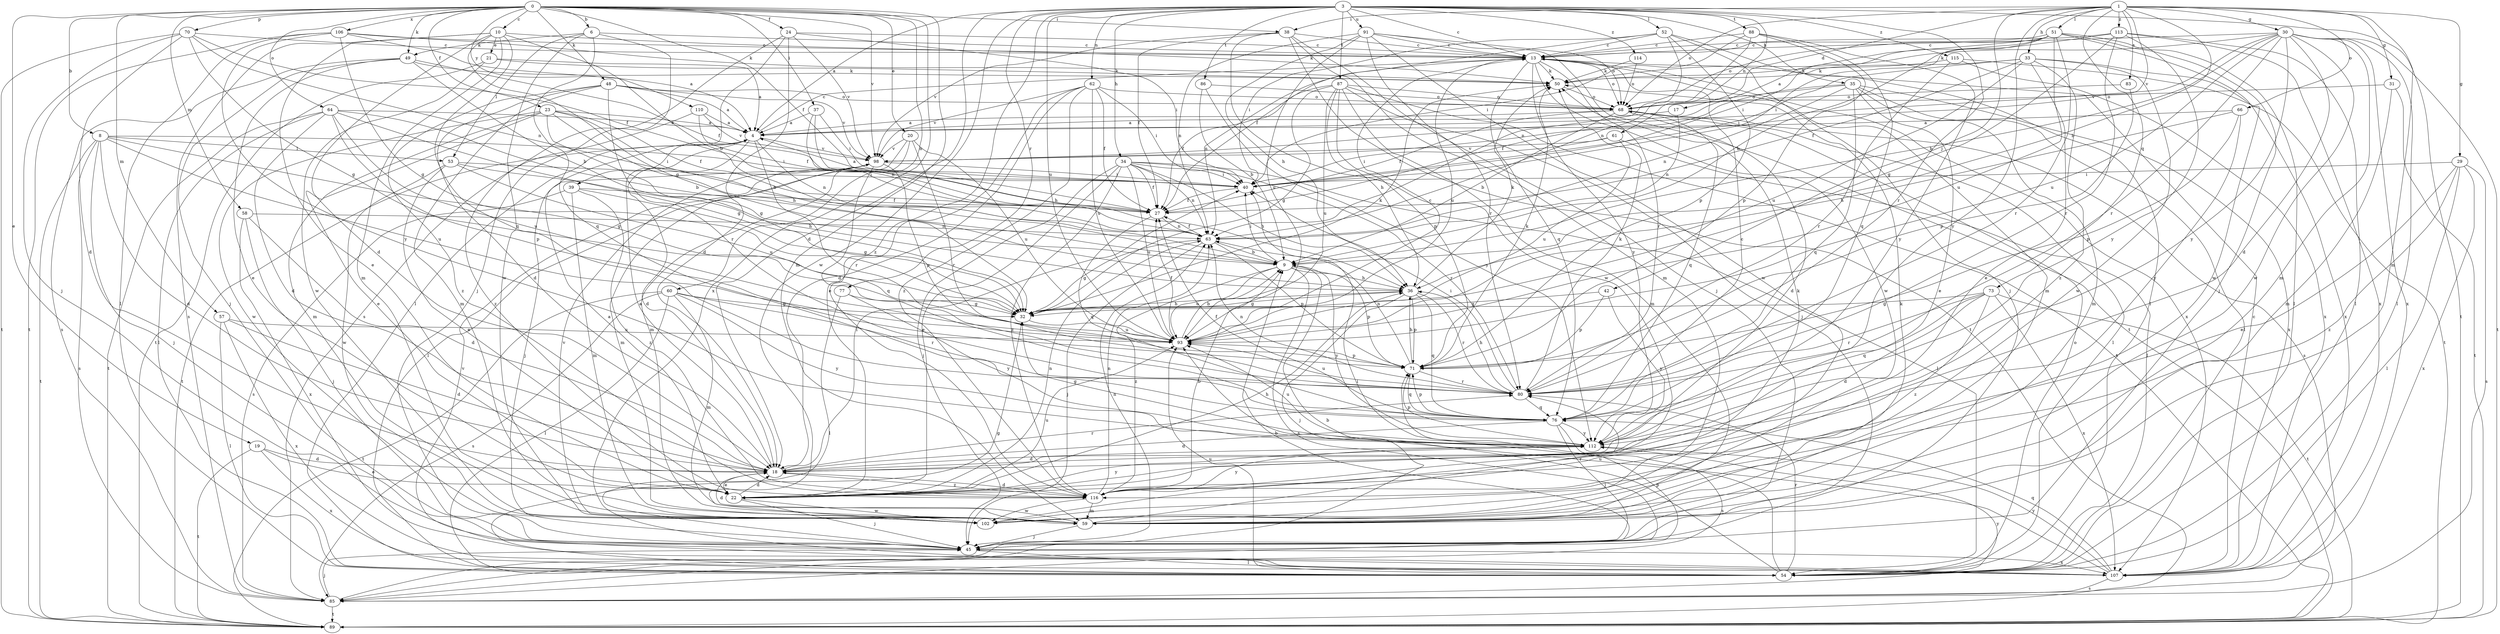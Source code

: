 strict digraph  {
0;
1;
3;
4;
6;
8;
9;
10;
13;
17;
18;
19;
20;
21;
22;
23;
24;
27;
29;
30;
31;
32;
33;
34;
35;
36;
37;
38;
39;
40;
42;
45;
48;
49;
50;
51;
52;
53;
54;
57;
58;
59;
60;
61;
62;
63;
64;
66;
68;
70;
71;
73;
76;
77;
80;
83;
85;
86;
87;
88;
89;
91;
93;
98;
102;
106;
107;
110;
112;
113;
114;
115;
116;
0 -> 6  [label=b];
0 -> 8  [label=b];
0 -> 10  [label=c];
0 -> 19  [label=e];
0 -> 20  [label=e];
0 -> 23  [label=f];
0 -> 24  [label=f];
0 -> 27  [label=f];
0 -> 37  [label=i];
0 -> 38  [label=i];
0 -> 48  [label=k];
0 -> 49  [label=k];
0 -> 57  [label=m];
0 -> 58  [label=m];
0 -> 59  [label=m];
0 -> 60  [label=n];
0 -> 64  [label=o];
0 -> 70  [label=p];
0 -> 98  [label=v];
0 -> 106  [label=x];
0 -> 107  [label=x];
0 -> 110  [label=y];
1 -> 9  [label=b];
1 -> 17  [label=d];
1 -> 29  [label=g];
1 -> 30  [label=g];
1 -> 31  [label=g];
1 -> 33  [label=h];
1 -> 38  [label=i];
1 -> 42  [label=j];
1 -> 51  [label=l];
1 -> 59  [label=m];
1 -> 66  [label=o];
1 -> 68  [label=o];
1 -> 73  [label=q];
1 -> 83  [label=s];
1 -> 98  [label=v];
1 -> 112  [label=y];
1 -> 113  [label=z];
3 -> 4  [label=a];
3 -> 13  [label=c];
3 -> 18  [label=d];
3 -> 34  [label=h];
3 -> 35  [label=h];
3 -> 52  [label=l];
3 -> 61  [label=n];
3 -> 62  [label=n];
3 -> 77  [label=r];
3 -> 80  [label=r];
3 -> 86  [label=t];
3 -> 87  [label=t];
3 -> 88  [label=t];
3 -> 89  [label=t];
3 -> 91  [label=u];
3 -> 93  [label=u];
3 -> 102  [label=w];
3 -> 114  [label=z];
3 -> 115  [label=z];
3 -> 116  [label=z];
4 -> 13  [label=c];
4 -> 18  [label=d];
4 -> 39  [label=i];
4 -> 63  [label=n];
4 -> 80  [label=r];
4 -> 89  [label=t];
4 -> 98  [label=v];
6 -> 13  [label=c];
6 -> 45  [label=j];
6 -> 49  [label=k];
6 -> 53  [label=l];
6 -> 76  [label=q];
6 -> 102  [label=w];
8 -> 18  [label=d];
8 -> 32  [label=g];
8 -> 40  [label=i];
8 -> 45  [label=j];
8 -> 53  [label=l];
8 -> 85  [label=s];
8 -> 89  [label=t];
8 -> 93  [label=u];
9 -> 36  [label=h];
9 -> 40  [label=i];
9 -> 71  [label=p];
9 -> 85  [label=s];
9 -> 93  [label=u];
9 -> 112  [label=y];
9 -> 116  [label=z];
10 -> 9  [label=b];
10 -> 18  [label=d];
10 -> 21  [label=e];
10 -> 22  [label=e];
10 -> 32  [label=g];
10 -> 50  [label=k];
10 -> 59  [label=m];
10 -> 76  [label=q];
10 -> 85  [label=s];
13 -> 50  [label=k];
13 -> 59  [label=m];
13 -> 63  [label=n];
13 -> 68  [label=o];
13 -> 76  [label=q];
13 -> 80  [label=r];
13 -> 93  [label=u];
13 -> 102  [label=w];
13 -> 107  [label=x];
13 -> 112  [label=y];
17 -> 4  [label=a];
17 -> 63  [label=n];
18 -> 4  [label=a];
18 -> 22  [label=e];
18 -> 40  [label=i];
18 -> 80  [label=r];
18 -> 116  [label=z];
19 -> 18  [label=d];
19 -> 22  [label=e];
19 -> 89  [label=t];
19 -> 107  [label=x];
20 -> 54  [label=l];
20 -> 59  [label=m];
20 -> 80  [label=r];
20 -> 93  [label=u];
20 -> 98  [label=v];
21 -> 4  [label=a];
21 -> 50  [label=k];
21 -> 89  [label=t];
21 -> 102  [label=w];
22 -> 4  [label=a];
22 -> 18  [label=d];
22 -> 36  [label=h];
22 -> 45  [label=j];
22 -> 63  [label=n];
22 -> 93  [label=u];
22 -> 102  [label=w];
22 -> 112  [label=y];
23 -> 4  [label=a];
23 -> 9  [label=b];
23 -> 22  [label=e];
23 -> 27  [label=f];
23 -> 32  [label=g];
23 -> 36  [label=h];
23 -> 59  [label=m];
23 -> 102  [label=w];
24 -> 13  [label=c];
24 -> 18  [label=d];
24 -> 40  [label=i];
24 -> 54  [label=l];
24 -> 85  [label=s];
24 -> 98  [label=v];
27 -> 63  [label=n];
27 -> 76  [label=q];
29 -> 22  [label=e];
29 -> 40  [label=i];
29 -> 54  [label=l];
29 -> 85  [label=s];
29 -> 107  [label=x];
29 -> 116  [label=z];
30 -> 9  [label=b];
30 -> 13  [label=c];
30 -> 18  [label=d];
30 -> 50  [label=k];
30 -> 54  [label=l];
30 -> 59  [label=m];
30 -> 80  [label=r];
30 -> 89  [label=t];
30 -> 93  [label=u];
30 -> 98  [label=v];
30 -> 102  [label=w];
30 -> 107  [label=x];
30 -> 112  [label=y];
31 -> 59  [label=m];
31 -> 68  [label=o];
31 -> 89  [label=t];
32 -> 36  [label=h];
32 -> 50  [label=k];
32 -> 93  [label=u];
33 -> 22  [label=e];
33 -> 27  [label=f];
33 -> 40  [label=i];
33 -> 50  [label=k];
33 -> 93  [label=u];
33 -> 102  [label=w];
33 -> 107  [label=x];
33 -> 116  [label=z];
34 -> 22  [label=e];
34 -> 27  [label=f];
34 -> 36  [label=h];
34 -> 40  [label=i];
34 -> 45  [label=j];
34 -> 54  [label=l];
34 -> 63  [label=n];
34 -> 80  [label=r];
34 -> 93  [label=u];
34 -> 116  [label=z];
35 -> 22  [label=e];
35 -> 27  [label=f];
35 -> 54  [label=l];
35 -> 59  [label=m];
35 -> 63  [label=n];
35 -> 68  [label=o];
35 -> 76  [label=q];
35 -> 107  [label=x];
36 -> 32  [label=g];
36 -> 45  [label=j];
36 -> 50  [label=k];
36 -> 71  [label=p];
36 -> 76  [label=q];
36 -> 80  [label=r];
37 -> 4  [label=a];
37 -> 36  [label=h];
37 -> 40  [label=i];
37 -> 63  [label=n];
38 -> 13  [label=c];
38 -> 27  [label=f];
38 -> 45  [label=j];
38 -> 59  [label=m];
38 -> 89  [label=t];
38 -> 98  [label=v];
38 -> 102  [label=w];
39 -> 27  [label=f];
39 -> 32  [label=g];
39 -> 59  [label=m];
39 -> 85  [label=s];
39 -> 116  [label=z];
40 -> 4  [label=a];
40 -> 27  [label=f];
42 -> 32  [label=g];
42 -> 71  [label=p];
42 -> 112  [label=y];
45 -> 32  [label=g];
45 -> 54  [label=l];
45 -> 63  [label=n];
45 -> 107  [label=x];
48 -> 4  [label=a];
48 -> 18  [label=d];
48 -> 59  [label=m];
48 -> 68  [label=o];
48 -> 80  [label=r];
48 -> 98  [label=v];
48 -> 116  [label=z];
49 -> 9  [label=b];
49 -> 22  [label=e];
49 -> 27  [label=f];
49 -> 45  [label=j];
49 -> 50  [label=k];
49 -> 85  [label=s];
50 -> 68  [label=o];
51 -> 4  [label=a];
51 -> 9  [label=b];
51 -> 13  [label=c];
51 -> 40  [label=i];
51 -> 45  [label=j];
51 -> 54  [label=l];
51 -> 68  [label=o];
51 -> 80  [label=r];
51 -> 93  [label=u];
51 -> 102  [label=w];
52 -> 13  [label=c];
52 -> 27  [label=f];
52 -> 40  [label=i];
52 -> 45  [label=j];
52 -> 54  [label=l];
52 -> 63  [label=n];
52 -> 71  [label=p];
53 -> 22  [label=e];
53 -> 36  [label=h];
53 -> 40  [label=i];
53 -> 93  [label=u];
53 -> 102  [label=w];
54 -> 9  [label=b];
54 -> 40  [label=i];
54 -> 68  [label=o];
54 -> 80  [label=r];
54 -> 93  [label=u];
57 -> 18  [label=d];
57 -> 54  [label=l];
57 -> 93  [label=u];
57 -> 107  [label=x];
58 -> 18  [label=d];
58 -> 45  [label=j];
58 -> 63  [label=n];
58 -> 107  [label=x];
59 -> 18  [label=d];
59 -> 45  [label=j];
59 -> 50  [label=k];
59 -> 80  [label=r];
60 -> 32  [label=g];
60 -> 54  [label=l];
60 -> 59  [label=m];
60 -> 80  [label=r];
60 -> 85  [label=s];
60 -> 89  [label=t];
60 -> 112  [label=y];
61 -> 40  [label=i];
61 -> 54  [label=l];
61 -> 93  [label=u];
61 -> 98  [label=v];
62 -> 18  [label=d];
62 -> 22  [label=e];
62 -> 27  [label=f];
62 -> 40  [label=i];
62 -> 68  [label=o];
62 -> 93  [label=u];
62 -> 98  [label=v];
62 -> 116  [label=z];
63 -> 9  [label=b];
63 -> 27  [label=f];
63 -> 32  [label=g];
63 -> 45  [label=j];
63 -> 71  [label=p];
64 -> 4  [label=a];
64 -> 9  [label=b];
64 -> 18  [label=d];
64 -> 32  [label=g];
64 -> 54  [label=l];
64 -> 71  [label=p];
64 -> 89  [label=t];
64 -> 93  [label=u];
66 -> 4  [label=a];
66 -> 36  [label=h];
66 -> 71  [label=p];
66 -> 112  [label=y];
68 -> 4  [label=a];
68 -> 9  [label=b];
68 -> 18  [label=d];
68 -> 27  [label=f];
68 -> 54  [label=l];
68 -> 76  [label=q];
68 -> 85  [label=s];
70 -> 13  [label=c];
70 -> 18  [label=d];
70 -> 27  [label=f];
70 -> 32  [label=g];
70 -> 45  [label=j];
70 -> 63  [label=n];
70 -> 89  [label=t];
71 -> 36  [label=h];
71 -> 50  [label=k];
71 -> 63  [label=n];
71 -> 76  [label=q];
71 -> 80  [label=r];
73 -> 18  [label=d];
73 -> 32  [label=g];
73 -> 76  [label=q];
73 -> 80  [label=r];
73 -> 89  [label=t];
73 -> 107  [label=x];
73 -> 116  [label=z];
76 -> 13  [label=c];
76 -> 18  [label=d];
76 -> 27  [label=f];
76 -> 45  [label=j];
76 -> 71  [label=p];
76 -> 85  [label=s];
76 -> 112  [label=y];
77 -> 32  [label=g];
77 -> 54  [label=l];
77 -> 112  [label=y];
80 -> 36  [label=h];
80 -> 40  [label=i];
80 -> 50  [label=k];
80 -> 63  [label=n];
80 -> 76  [label=q];
80 -> 93  [label=u];
83 -> 68  [label=o];
83 -> 71  [label=p];
85 -> 9  [label=b];
85 -> 45  [label=j];
85 -> 71  [label=p];
85 -> 89  [label=t];
85 -> 112  [label=y];
86 -> 9  [label=b];
86 -> 68  [label=o];
86 -> 112  [label=y];
87 -> 27  [label=f];
87 -> 32  [label=g];
87 -> 36  [label=h];
87 -> 45  [label=j];
87 -> 59  [label=m];
87 -> 68  [label=o];
87 -> 71  [label=p];
87 -> 89  [label=t];
87 -> 93  [label=u];
88 -> 13  [label=c];
88 -> 40  [label=i];
88 -> 63  [label=n];
88 -> 71  [label=p];
88 -> 76  [label=q];
88 -> 112  [label=y];
91 -> 13  [label=c];
91 -> 36  [label=h];
91 -> 63  [label=n];
91 -> 68  [label=o];
91 -> 80  [label=r];
91 -> 89  [label=t];
91 -> 93  [label=u];
91 -> 102  [label=w];
93 -> 9  [label=b];
93 -> 13  [label=c];
93 -> 27  [label=f];
93 -> 71  [label=p];
98 -> 40  [label=i];
98 -> 45  [label=j];
98 -> 59  [label=m];
98 -> 71  [label=p];
98 -> 76  [label=q];
102 -> 98  [label=v];
106 -> 4  [label=a];
106 -> 13  [label=c];
106 -> 32  [label=g];
106 -> 50  [label=k];
106 -> 54  [label=l];
106 -> 89  [label=t];
106 -> 112  [label=y];
107 -> 13  [label=c];
107 -> 76  [label=q];
107 -> 85  [label=s];
107 -> 93  [label=u];
107 -> 98  [label=v];
107 -> 112  [label=y];
110 -> 4  [label=a];
110 -> 27  [label=f];
110 -> 98  [label=v];
110 -> 116  [label=z];
112 -> 18  [label=d];
112 -> 32  [label=g];
112 -> 71  [label=p];
112 -> 93  [label=u];
113 -> 13  [label=c];
113 -> 32  [label=g];
113 -> 40  [label=i];
113 -> 54  [label=l];
113 -> 80  [label=r];
113 -> 107  [label=x];
113 -> 112  [label=y];
114 -> 50  [label=k];
114 -> 68  [label=o];
115 -> 50  [label=k];
115 -> 80  [label=r];
115 -> 89  [label=t];
115 -> 107  [label=x];
116 -> 9  [label=b];
116 -> 18  [label=d];
116 -> 50  [label=k];
116 -> 59  [label=m];
116 -> 63  [label=n];
116 -> 102  [label=w];
116 -> 112  [label=y];
}
